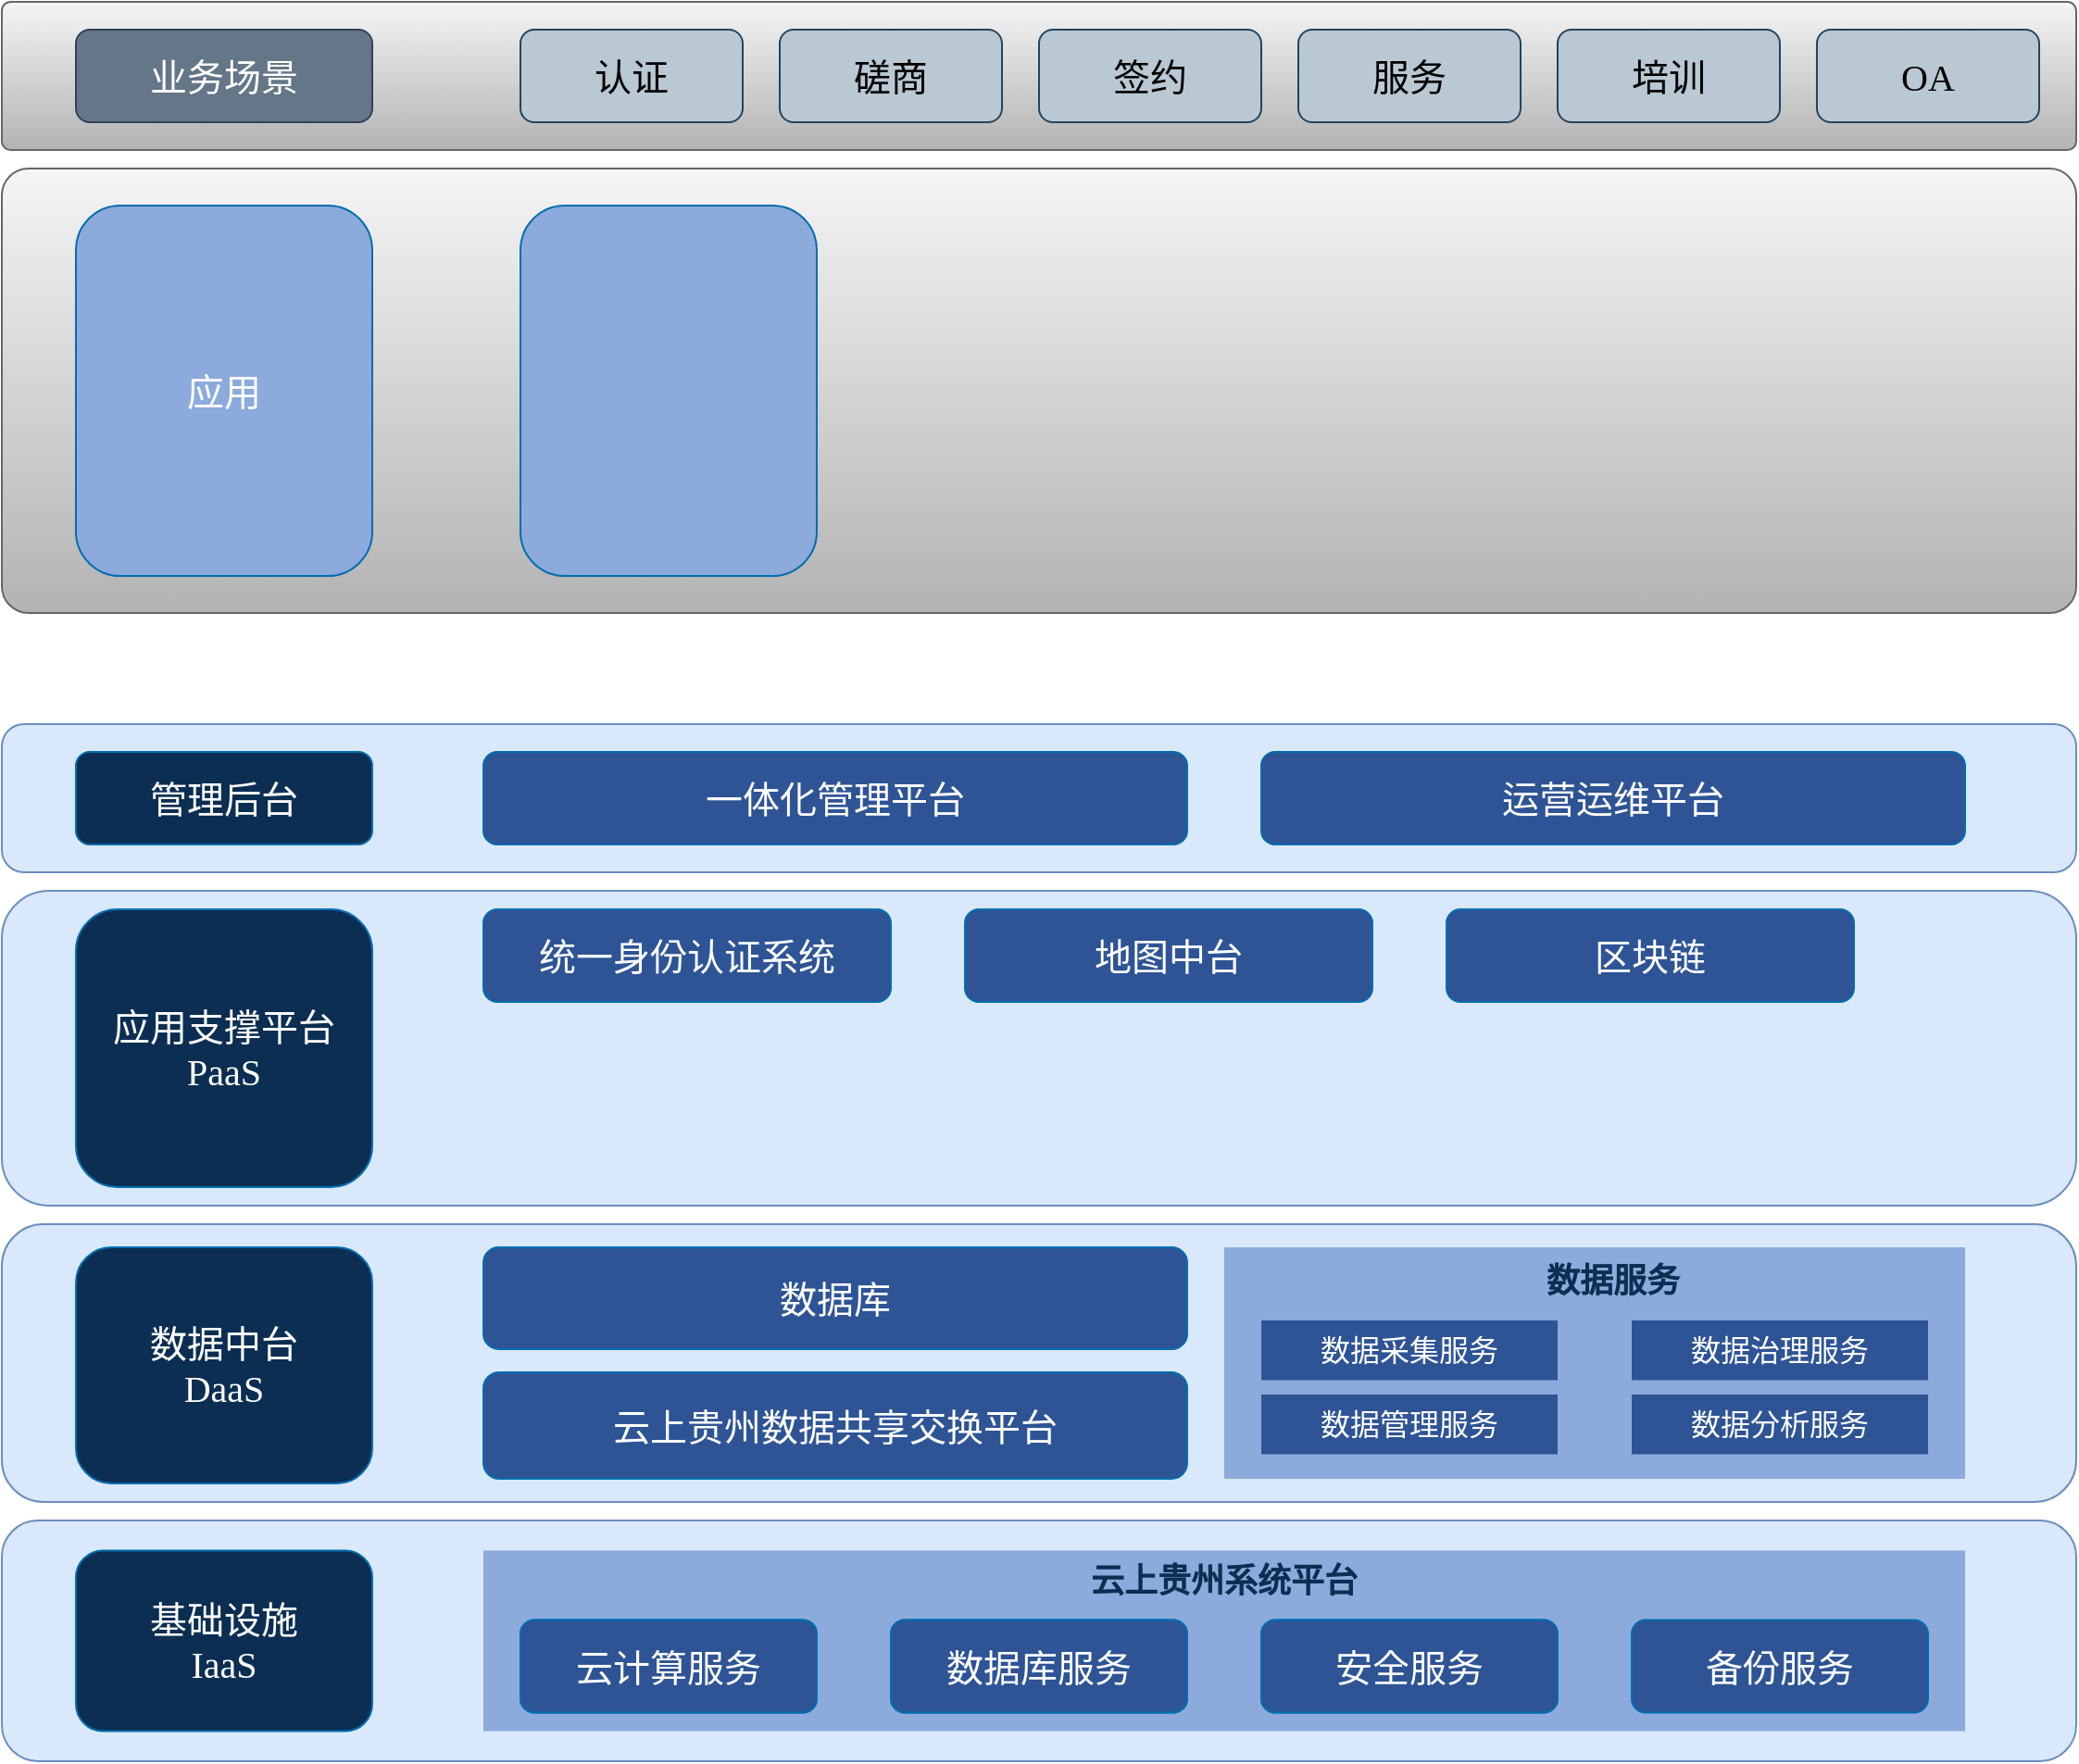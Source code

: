<mxfile version="15.9.1" type="github">
  <diagram id="HFCnj8aLhszsA6gR-yzJ" name="产品矩阵">
    <mxGraphModel dx="1422" dy="769" grid="1" gridSize="10" guides="1" tooltips="1" connect="1" arrows="1" fold="1" page="1" pageScale="1" pageWidth="827" pageHeight="1169" math="0" shadow="0">
      <root>
        <mxCell id="0" />
        <mxCell id="1" parent="0" />
        <mxCell id="byi06CO_j5vsrsdqkOMh-2" value="" style="rounded=1;whiteSpace=wrap;html=1;fillColor=#f5f5f5;strokeColor=#666666;gradientColor=#b3b3b3;arcSize=6;" vertex="1" parent="1">
          <mxGeometry x="80" y="40" width="1120" height="80" as="geometry" />
        </mxCell>
        <mxCell id="byi06CO_j5vsrsdqkOMh-3" value="业务场景" style="rounded=1;whiteSpace=wrap;html=1;fillColor=#647687;fontColor=#ffffff;strokeColor=#314354;fontSize=20;fontFamily=黑体;" vertex="1" parent="1">
          <mxGeometry x="120" y="55" width="160" height="50" as="geometry" />
        </mxCell>
        <mxCell id="byi06CO_j5vsrsdqkOMh-6" value="服务" style="rounded=1;whiteSpace=wrap;html=1;fillColor=#bac8d3;strokeColor=#23445d;fontSize=20;fontFamily=黑体;" vertex="1" parent="1">
          <mxGeometry x="780" y="55" width="120" height="50" as="geometry" />
        </mxCell>
        <mxCell id="byi06CO_j5vsrsdqkOMh-15" value="" style="rounded=1;whiteSpace=wrap;html=1;fillColor=#dae8fc;strokeColor=#6c8ebf;" vertex="1" parent="1">
          <mxGeometry x="80" y="430" width="1120" height="80" as="geometry" />
        </mxCell>
        <mxCell id="byi06CO_j5vsrsdqkOMh-16" value="管理后台" style="rounded=1;whiteSpace=wrap;html=1;fillColor=#0B2E52;fontColor=#ffffff;strokeColor=#006EAF;fontSize=20;fontFamily=黑体;" vertex="1" parent="1">
          <mxGeometry x="120" y="445" width="160" height="50" as="geometry" />
        </mxCell>
        <mxCell id="byi06CO_j5vsrsdqkOMh-17" value="一体化管理平台" style="rounded=1;whiteSpace=wrap;html=1;fillColor=#2E5496;fontColor=#ffffff;strokeColor=#006EAF;fontSize=20;fontFamily=黑体;" vertex="1" parent="1">
          <mxGeometry x="340" y="445" width="380" height="50" as="geometry" />
        </mxCell>
        <mxCell id="byi06CO_j5vsrsdqkOMh-18" value="运营运维平台" style="rounded=1;whiteSpace=wrap;html=1;fillColor=#2E5496;fontColor=#ffffff;strokeColor=#006EAF;fontSize=20;fontFamily=黑体;" vertex="1" parent="1">
          <mxGeometry x="760" y="445" width="380" height="50" as="geometry" />
        </mxCell>
        <mxCell id="byi06CO_j5vsrsdqkOMh-19" value="" style="rounded=1;whiteSpace=wrap;html=1;fillColor=#dae8fc;strokeColor=#6c8ebf;" vertex="1" parent="1">
          <mxGeometry x="80" y="860" width="1120" height="130" as="geometry" />
        </mxCell>
        <mxCell id="byi06CO_j5vsrsdqkOMh-20" value="基础设施&lt;br&gt;IaaS" style="rounded=1;whiteSpace=wrap;html=1;fillColor=#0B2E52;fontColor=#ffffff;strokeColor=#006EAF;fontSize=20;fontFamily=黑体;" vertex="1" parent="1">
          <mxGeometry x="120" y="876.25" width="160" height="97.5" as="geometry" />
        </mxCell>
        <mxCell id="byi06CO_j5vsrsdqkOMh-24" value="" style="rounded=1;whiteSpace=wrap;html=1;fillColor=#f5f5f5;strokeColor=#666666;gradientColor=#b3b3b3;arcSize=6;" vertex="1" parent="1">
          <mxGeometry x="80" y="130" width="1120" height="240" as="geometry" />
        </mxCell>
        <mxCell id="byi06CO_j5vsrsdqkOMh-25" value="应用" style="rounded=1;whiteSpace=wrap;html=1;fillColor=#8CAADC;fontColor=#ffffff;strokeColor=#006EAF;fontSize=20;fontFamily=黑体;" vertex="1" parent="1">
          <mxGeometry x="120" y="150" width="160" height="200" as="geometry" />
        </mxCell>
        <mxCell id="byi06CO_j5vsrsdqkOMh-26" value="" style="rounded=1;whiteSpace=wrap;html=1;fillColor=#8CAADC;fontColor=#ffffff;strokeColor=#006EAF;fontSize=20;fontFamily=黑体;" vertex="1" parent="1">
          <mxGeometry x="360" y="150" width="160" height="200" as="geometry" />
        </mxCell>
        <mxCell id="byi06CO_j5vsrsdqkOMh-27" value="认证" style="rounded=1;whiteSpace=wrap;html=1;fillColor=#bac8d3;strokeColor=#23445d;fontSize=20;fontFamily=黑体;" vertex="1" parent="1">
          <mxGeometry x="360" y="55" width="120" height="50" as="geometry" />
        </mxCell>
        <mxCell id="byi06CO_j5vsrsdqkOMh-28" value="磋商" style="rounded=1;whiteSpace=wrap;html=1;fillColor=#bac8d3;strokeColor=#23445d;fontSize=20;fontFamily=黑体;" vertex="1" parent="1">
          <mxGeometry x="500" y="55" width="120" height="50" as="geometry" />
        </mxCell>
        <mxCell id="byi06CO_j5vsrsdqkOMh-29" value="签约" style="rounded=1;whiteSpace=wrap;html=1;fillColor=#bac8d3;strokeColor=#23445d;fontSize=20;fontFamily=黑体;" vertex="1" parent="1">
          <mxGeometry x="640" y="55" width="120" height="50" as="geometry" />
        </mxCell>
        <mxCell id="byi06CO_j5vsrsdqkOMh-30" value="培训" style="rounded=1;whiteSpace=wrap;html=1;fillColor=#bac8d3;strokeColor=#23445d;fontSize=20;fontFamily=黑体;" vertex="1" parent="1">
          <mxGeometry x="920" y="55" width="120" height="50" as="geometry" />
        </mxCell>
        <mxCell id="byi06CO_j5vsrsdqkOMh-31" value="OA" style="rounded=1;whiteSpace=wrap;html=1;fillColor=#bac8d3;strokeColor=#23445d;fontSize=20;fontFamily=黑体;" vertex="1" parent="1">
          <mxGeometry x="1060" y="55" width="120" height="50" as="geometry" />
        </mxCell>
        <mxCell id="byi06CO_j5vsrsdqkOMh-36" value="" style="rounded=0;whiteSpace=wrap;html=1;fontSize=20;fillColor=#8CAADC;fontColor=#FFFFFF;strokeColor=none;" vertex="1" parent="1">
          <mxGeometry x="340" y="876.25" width="800" height="97.5" as="geometry" />
        </mxCell>
        <mxCell id="byi06CO_j5vsrsdqkOMh-21" value="云计算服务" style="rounded=1;whiteSpace=wrap;html=1;fillColor=#0B2E52;fontColor=#ffffff;strokeColor=#006EAF;fontSize=20;fontFamily=黑体;" vertex="1" parent="1">
          <mxGeometry x="360" y="913.75" width="160" height="50" as="geometry" />
        </mxCell>
        <mxCell id="byi06CO_j5vsrsdqkOMh-32" value="数据库服务" style="rounded=1;whiteSpace=wrap;html=1;fillColor=#0B2E52;fontColor=#ffffff;strokeColor=#006EAF;fontSize=20;fontFamily=黑体;" vertex="1" parent="1">
          <mxGeometry x="560" y="913.75" width="160" height="50" as="geometry" />
        </mxCell>
        <mxCell id="byi06CO_j5vsrsdqkOMh-33" value="安全服务" style="rounded=1;whiteSpace=wrap;html=1;fillColor=#0B2E52;fontColor=#ffffff;strokeColor=#006EAF;fontSize=20;fontFamily=黑体;" vertex="1" parent="1">
          <mxGeometry x="760" y="913.75" width="160" height="50" as="geometry" />
        </mxCell>
        <mxCell id="byi06CO_j5vsrsdqkOMh-34" value="备份服务" style="rounded=1;whiteSpace=wrap;html=1;fillColor=#2E5496;fontColor=#ffffff;strokeColor=#006EAF;fontSize=20;fontFamily=黑体;" vertex="1" parent="1">
          <mxGeometry x="960" y="913.75" width="160" height="50" as="geometry" />
        </mxCell>
        <mxCell id="byi06CO_j5vsrsdqkOMh-37" value="云上贵州系统平台" style="text;html=1;strokeColor=none;fillColor=none;align=center;verticalAlign=middle;whiteSpace=wrap;rounded=1;fontSize=18;fontColor=#0B2E52;fontFamily=黑体;arcSize=0;fontStyle=1" vertex="1" parent="1">
          <mxGeometry x="340" y="878.25" width="800" height="30" as="geometry" />
        </mxCell>
        <mxCell id="byi06CO_j5vsrsdqkOMh-38" value="云计算服务" style="rounded=1;whiteSpace=wrap;html=1;fillColor=#2E5496;fontColor=#ffffff;strokeColor=#006EAF;fontSize=20;fontFamily=黑体;" vertex="1" parent="1">
          <mxGeometry x="360" y="913.75" width="160" height="50" as="geometry" />
        </mxCell>
        <mxCell id="byi06CO_j5vsrsdqkOMh-39" value="数据库服务" style="rounded=1;whiteSpace=wrap;html=1;fillColor=#2E5496;fontColor=#ffffff;strokeColor=#006EAF;fontSize=20;fontFamily=黑体;" vertex="1" parent="1">
          <mxGeometry x="560" y="913.75" width="160" height="50" as="geometry" />
        </mxCell>
        <mxCell id="byi06CO_j5vsrsdqkOMh-40" value="安全服务" style="rounded=1;whiteSpace=wrap;html=1;fillColor=#2E5496;fontColor=#ffffff;strokeColor=#006EAF;fontSize=20;fontFamily=黑体;" vertex="1" parent="1">
          <mxGeometry x="760" y="913.75" width="160" height="50" as="geometry" />
        </mxCell>
        <mxCell id="byi06CO_j5vsrsdqkOMh-42" value="" style="rounded=1;whiteSpace=wrap;html=1;fillColor=#dae8fc;strokeColor=#6c8ebf;" vertex="1" parent="1">
          <mxGeometry x="80" y="700" width="1120" height="150" as="geometry" />
        </mxCell>
        <mxCell id="byi06CO_j5vsrsdqkOMh-43" value="数据中台&lt;br&gt;DaaS" style="rounded=1;whiteSpace=wrap;html=1;fillColor=#0B2E52;fontColor=#ffffff;strokeColor=#006EAF;fontSize=20;fontFamily=黑体;" vertex="1" parent="1">
          <mxGeometry x="120" y="712.5" width="160" height="127.5" as="geometry" />
        </mxCell>
        <mxCell id="byi06CO_j5vsrsdqkOMh-44" value="数据库" style="rounded=1;whiteSpace=wrap;html=1;fillColor=#2E5496;fontColor=#ffffff;strokeColor=#006EAF;fontSize=20;fontFamily=黑体;" vertex="1" parent="1">
          <mxGeometry x="340" y="712.5" width="380" height="55" as="geometry" />
        </mxCell>
        <mxCell id="byi06CO_j5vsrsdqkOMh-45" value="云上贵州数据共享交换平台" style="rounded=1;whiteSpace=wrap;html=1;fillColor=#2E5496;fontColor=#ffffff;strokeColor=#006EAF;fontSize=20;fontFamily=黑体;" vertex="1" parent="1">
          <mxGeometry x="340" y="780" width="380" height="57.5" as="geometry" />
        </mxCell>
        <mxCell id="byi06CO_j5vsrsdqkOMh-46" value="" style="rounded=0;whiteSpace=wrap;html=1;fillColor=#8CAADC;fontColor=#FFFFFF;strokeColor=none;fontSize=20;fontFamily=Helvetica;align=center;" vertex="1" parent="1">
          <mxGeometry x="740" y="712.5" width="400" height="125" as="geometry" />
        </mxCell>
        <mxCell id="byi06CO_j5vsrsdqkOMh-47" value="数据服务" style="text;html=1;strokeColor=none;fillColor=none;align=center;verticalAlign=middle;whiteSpace=wrap;rounded=1;fontSize=18;fontColor=#0B2E52;fontFamily=黑体;arcSize=0;fontStyle=1" vertex="1" parent="1">
          <mxGeometry x="760" y="716" width="380" height="30" as="geometry" />
        </mxCell>
        <mxCell id="byi06CO_j5vsrsdqkOMh-49" value="数据采集服务" style="rounded=0;whiteSpace=wrap;html=1;fontFamily=黑体;fontSize=16;fontColor=#FFFFFF;fillColor=#2E5496;strokeColor=none;" vertex="1" parent="1">
          <mxGeometry x="760" y="752" width="160" height="32.25" as="geometry" />
        </mxCell>
        <mxCell id="byi06CO_j5vsrsdqkOMh-50" value="数据治理服务" style="rounded=0;whiteSpace=wrap;html=1;fontFamily=黑体;fontSize=16;fontColor=#FFFFFF;fillColor=#2E5496;strokeColor=none;" vertex="1" parent="1">
          <mxGeometry x="960" y="752" width="160" height="32.25" as="geometry" />
        </mxCell>
        <mxCell id="byi06CO_j5vsrsdqkOMh-51" value="数据管理服务" style="rounded=0;whiteSpace=wrap;html=1;fontFamily=黑体;fontSize=16;fontColor=#FFFFFF;fillColor=#2E5496;strokeColor=none;" vertex="1" parent="1">
          <mxGeometry x="760" y="792" width="160" height="32.25" as="geometry" />
        </mxCell>
        <mxCell id="byi06CO_j5vsrsdqkOMh-52" value="数据分析服务" style="rounded=0;whiteSpace=wrap;html=1;fontFamily=黑体;fontSize=16;fontColor=#FFFFFF;fillColor=#2E5496;strokeColor=none;" vertex="1" parent="1">
          <mxGeometry x="960" y="792" width="160" height="32.25" as="geometry" />
        </mxCell>
        <mxCell id="byi06CO_j5vsrsdqkOMh-53" value="" style="rounded=1;whiteSpace=wrap;html=1;fillColor=#dae8fc;strokeColor=#6c8ebf;" vertex="1" parent="1">
          <mxGeometry x="80" y="520" width="1120" height="170" as="geometry" />
        </mxCell>
        <mxCell id="byi06CO_j5vsrsdqkOMh-54" value="应用支撑平台&lt;br&gt;PaaS" style="rounded=1;whiteSpace=wrap;html=1;fillColor=#0B2E52;fontColor=#ffffff;strokeColor=#006EAF;fontSize=20;fontFamily=黑体;" vertex="1" parent="1">
          <mxGeometry x="120" y="530" width="160" height="150" as="geometry" />
        </mxCell>
        <mxCell id="byi06CO_j5vsrsdqkOMh-55" value="地图中台" style="rounded=1;whiteSpace=wrap;html=1;fillColor=#2E5496;fontColor=#ffffff;strokeColor=#006EAF;fontSize=20;fontFamily=黑体;" vertex="1" parent="1">
          <mxGeometry x="600" y="530" width="220" height="50" as="geometry" />
        </mxCell>
        <mxCell id="byi06CO_j5vsrsdqkOMh-56" value="统一身份认证系统" style="rounded=1;whiteSpace=wrap;html=1;fillColor=#2E5496;fontColor=#ffffff;strokeColor=#006EAF;fontSize=20;fontFamily=黑体;" vertex="1" parent="1">
          <mxGeometry x="340" y="530" width="220" height="50" as="geometry" />
        </mxCell>
        <mxCell id="byi06CO_j5vsrsdqkOMh-57" value="区块链" style="rounded=1;whiteSpace=wrap;html=1;fillColor=#2E5496;fontColor=#ffffff;strokeColor=#006EAF;fontSize=20;fontFamily=黑体;" vertex="1" parent="1">
          <mxGeometry x="860" y="530" width="220" height="50" as="geometry" />
        </mxCell>
      </root>
    </mxGraphModel>
  </diagram>
</mxfile>
